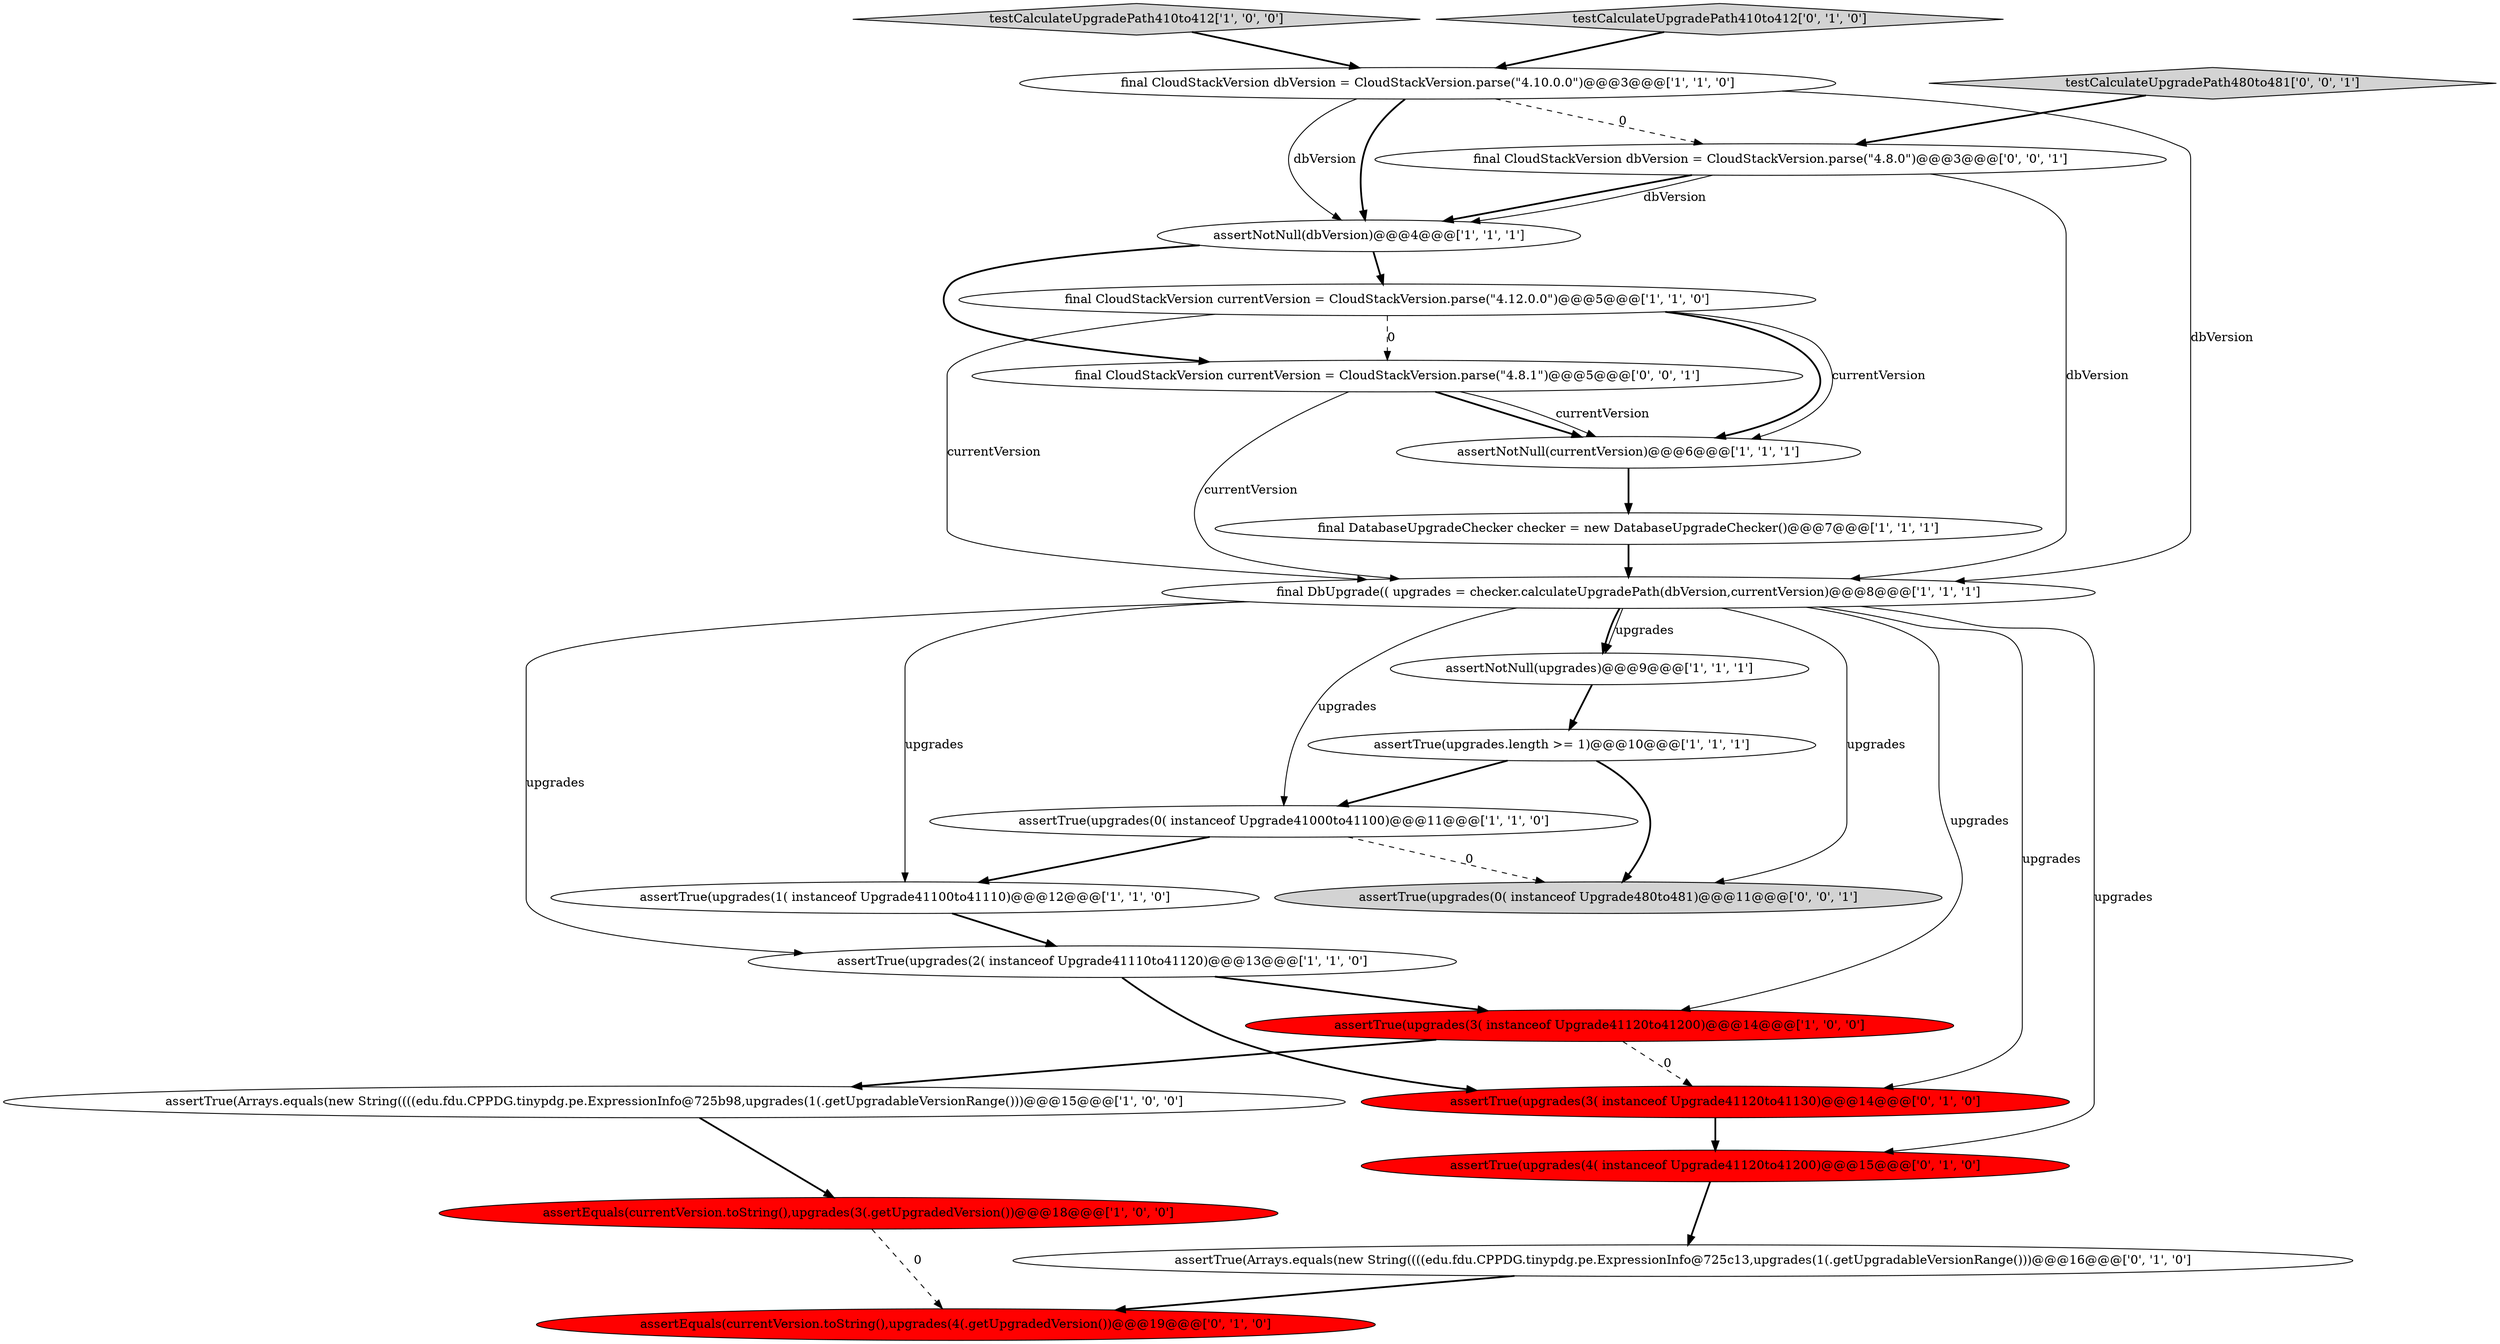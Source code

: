 digraph {
14 [style = filled, label = "assertTrue(upgrades(3( instanceof Upgrade41120to41200)@@@14@@@['1', '0', '0']", fillcolor = red, shape = ellipse image = "AAA1AAABBB1BBB"];
15 [style = filled, label = "assertEquals(currentVersion.toString(),upgrades(4(.getUpgradedVersion())@@@19@@@['0', '1', '0']", fillcolor = red, shape = ellipse image = "AAA1AAABBB2BBB"];
8 [style = filled, label = "testCalculateUpgradePath410to412['1', '0', '0']", fillcolor = lightgray, shape = diamond image = "AAA0AAABBB1BBB"];
1 [style = filled, label = "final DatabaseUpgradeChecker checker = new DatabaseUpgradeChecker()@@@7@@@['1', '1', '1']", fillcolor = white, shape = ellipse image = "AAA0AAABBB1BBB"];
21 [style = filled, label = "testCalculateUpgradePath480to481['0', '0', '1']", fillcolor = lightgray, shape = diamond image = "AAA0AAABBB3BBB"];
16 [style = filled, label = "testCalculateUpgradePath410to412['0', '1', '0']", fillcolor = lightgray, shape = diamond image = "AAA0AAABBB2BBB"];
5 [style = filled, label = "final CloudStackVersion currentVersion = CloudStackVersion.parse(\"4.12.0.0\")@@@5@@@['1', '1', '0']", fillcolor = white, shape = ellipse image = "AAA0AAABBB1BBB"];
18 [style = filled, label = "assertTrue(Arrays.equals(new String((((edu.fdu.CPPDG.tinypdg.pe.ExpressionInfo@725c13,upgrades(1(.getUpgradableVersionRange()))@@@16@@@['0', '1', '0']", fillcolor = white, shape = ellipse image = "AAA0AAABBB2BBB"];
11 [style = filled, label = "final CloudStackVersion dbVersion = CloudStackVersion.parse(\"4.10.0.0\")@@@3@@@['1', '1', '0']", fillcolor = white, shape = ellipse image = "AAA0AAABBB1BBB"];
19 [style = filled, label = "assertTrue(upgrades(3( instanceof Upgrade41120to41130)@@@14@@@['0', '1', '0']", fillcolor = red, shape = ellipse image = "AAA1AAABBB2BBB"];
6 [style = filled, label = "assertTrue(upgrades.length >= 1)@@@10@@@['1', '1', '1']", fillcolor = white, shape = ellipse image = "AAA0AAABBB1BBB"];
13 [style = filled, label = "assertTrue(Arrays.equals(new String((((edu.fdu.CPPDG.tinypdg.pe.ExpressionInfo@725b98,upgrades(1(.getUpgradableVersionRange()))@@@15@@@['1', '0', '0']", fillcolor = white, shape = ellipse image = "AAA0AAABBB1BBB"];
22 [style = filled, label = "final CloudStackVersion currentVersion = CloudStackVersion.parse(\"4.8.1\")@@@5@@@['0', '0', '1']", fillcolor = white, shape = ellipse image = "AAA0AAABBB3BBB"];
9 [style = filled, label = "assertNotNull(dbVersion)@@@4@@@['1', '1', '1']", fillcolor = white, shape = ellipse image = "AAA0AAABBB1BBB"];
0 [style = filled, label = "assertTrue(upgrades(0( instanceof Upgrade41000to41100)@@@11@@@['1', '1', '0']", fillcolor = white, shape = ellipse image = "AAA0AAABBB1BBB"];
7 [style = filled, label = "assertTrue(upgrades(1( instanceof Upgrade41100to41110)@@@12@@@['1', '1', '0']", fillcolor = white, shape = ellipse image = "AAA0AAABBB1BBB"];
3 [style = filled, label = "assertNotNull(currentVersion)@@@6@@@['1', '1', '1']", fillcolor = white, shape = ellipse image = "AAA0AAABBB1BBB"];
4 [style = filled, label = "final DbUpgrade(( upgrades = checker.calculateUpgradePath(dbVersion,currentVersion)@@@8@@@['1', '1', '1']", fillcolor = white, shape = ellipse image = "AAA0AAABBB1BBB"];
17 [style = filled, label = "assertTrue(upgrades(4( instanceof Upgrade41120to41200)@@@15@@@['0', '1', '0']", fillcolor = red, shape = ellipse image = "AAA1AAABBB2BBB"];
2 [style = filled, label = "assertTrue(upgrades(2( instanceof Upgrade41110to41120)@@@13@@@['1', '1', '0']", fillcolor = white, shape = ellipse image = "AAA0AAABBB1BBB"];
12 [style = filled, label = "assertNotNull(upgrades)@@@9@@@['1', '1', '1']", fillcolor = white, shape = ellipse image = "AAA0AAABBB1BBB"];
23 [style = filled, label = "assertTrue(upgrades(0( instanceof Upgrade480to481)@@@11@@@['0', '0', '1']", fillcolor = lightgray, shape = ellipse image = "AAA0AAABBB3BBB"];
10 [style = filled, label = "assertEquals(currentVersion.toString(),upgrades(3(.getUpgradedVersion())@@@18@@@['1', '0', '0']", fillcolor = red, shape = ellipse image = "AAA1AAABBB1BBB"];
20 [style = filled, label = "final CloudStackVersion dbVersion = CloudStackVersion.parse(\"4.8.0\")@@@3@@@['0', '0', '1']", fillcolor = white, shape = ellipse image = "AAA0AAABBB3BBB"];
9->22 [style = bold, label=""];
5->3 [style = bold, label=""];
13->10 [style = bold, label=""];
10->15 [style = dashed, label="0"];
1->4 [style = bold, label=""];
20->4 [style = solid, label="dbVersion"];
2->19 [style = bold, label=""];
16->11 [style = bold, label=""];
11->20 [style = dashed, label="0"];
3->1 [style = bold, label=""];
20->9 [style = bold, label=""];
5->3 [style = solid, label="currentVersion"];
6->23 [style = bold, label=""];
0->23 [style = dashed, label="0"];
4->14 [style = solid, label="upgrades"];
4->12 [style = solid, label="upgrades"];
18->15 [style = bold, label=""];
20->9 [style = solid, label="dbVersion"];
4->17 [style = solid, label="upgrades"];
6->0 [style = bold, label=""];
19->17 [style = bold, label=""];
4->7 [style = solid, label="upgrades"];
11->9 [style = bold, label=""];
12->6 [style = bold, label=""];
4->2 [style = solid, label="upgrades"];
0->7 [style = bold, label=""];
22->3 [style = bold, label=""];
5->4 [style = solid, label="currentVersion"];
4->0 [style = solid, label="upgrades"];
22->4 [style = solid, label="currentVersion"];
21->20 [style = bold, label=""];
22->3 [style = solid, label="currentVersion"];
7->2 [style = bold, label=""];
2->14 [style = bold, label=""];
11->4 [style = solid, label="dbVersion"];
9->5 [style = bold, label=""];
4->12 [style = bold, label=""];
14->19 [style = dashed, label="0"];
11->9 [style = solid, label="dbVersion"];
14->13 [style = bold, label=""];
4->19 [style = solid, label="upgrades"];
4->23 [style = solid, label="upgrades"];
8->11 [style = bold, label=""];
17->18 [style = bold, label=""];
5->22 [style = dashed, label="0"];
}
